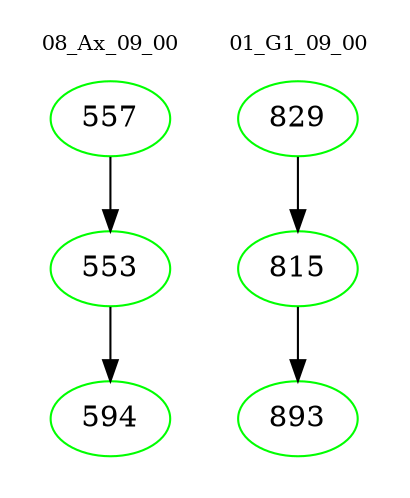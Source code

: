 digraph{
subgraph cluster_0 {
color = white
label = "08_Ax_09_00";
fontsize=10;
T0_557 [label="557", color="green"]
T0_557 -> T0_553 [color="black"]
T0_553 [label="553", color="green"]
T0_553 -> T0_594 [color="black"]
T0_594 [label="594", color="green"]
}
subgraph cluster_1 {
color = white
label = "01_G1_09_00";
fontsize=10;
T1_829 [label="829", color="green"]
T1_829 -> T1_815 [color="black"]
T1_815 [label="815", color="green"]
T1_815 -> T1_893 [color="black"]
T1_893 [label="893", color="green"]
}
}

